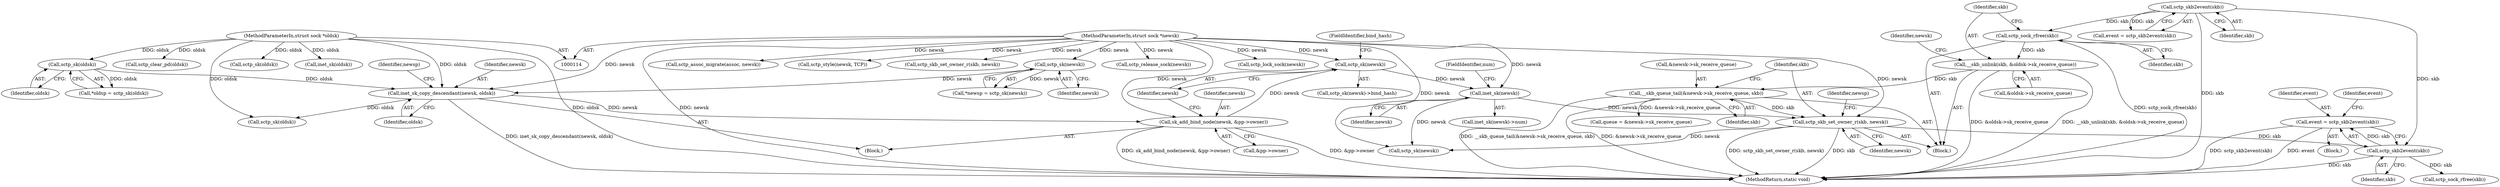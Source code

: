 digraph "0_linux_ea2bc483ff5caada7c4aa0d5fbf87d3a6590273d@pointer" {
"1000321" [label="(Call,event = sctp_skb2event(skb))"];
"1000323" [label="(Call,sctp_skb2event(skb))"];
"1000252" [label="(Call,sctp_skb2event(skb))"];
"1000275" [label="(Call,sctp_skb_set_owner_r(skb, newsk))"];
"1000269" [label="(Call,__skb_queue_tail(&newsk->sk_receive_queue, skb))"];
"1000263" [label="(Call,__skb_unlink(skb, &oldsk->sk_receive_queue))"];
"1000261" [label="(Call,sctp_sock_rfree(skb))"];
"1000191" [label="(Call,inet_sk(newsk))"];
"1000185" [label="(Call,sctp_sk(newsk))"];
"1000177" [label="(Call,sk_add_bind_node(newsk, &pp->owner))"];
"1000158" [label="(Call,inet_sk_copy_descendant(newsk, oldsk))"];
"1000128" [label="(Call,sctp_sk(newsk))"];
"1000116" [label="(MethodParameterIn,struct sock *newsk)"];
"1000123" [label="(Call,sctp_sk(oldsk))"];
"1000115" [label="(MethodParameterIn,struct sock *oldsk)"];
"1000193" [label="(FieldIdentifier,num)"];
"1000179" [label="(Call,&pp->owner)"];
"1000160" [label="(Identifier,oldsk)"];
"1000159" [label="(Identifier,newsk)"];
"1000352" [label="(Call,sctp_clear_pd(oldsk))"];
"1000185" [label="(Call,sctp_sk(newsk))"];
"1000191" [label="(Call,inet_sk(newsk))"];
"1000361" [label="(Call,sctp_assoc_migrate(assoc, newsk))"];
"1000163" [label="(Identifier,newsp)"];
"1000281" [label="(Identifier,newsp)"];
"1000384" [label="(MethodReturn,static void)"];
"1000263" [label="(Call,__skb_unlink(skb, &oldsk->sk_receive_queue))"];
"1000322" [label="(Identifier,event)"];
"1000192" [label="(Identifier,newsk)"];
"1000276" [label="(Identifier,skb)"];
"1000124" [label="(Identifier,oldsk)"];
"1000295" [label="(Call,sctp_sk(oldsk))"];
"1000324" [label="(Identifier,skb)"];
"1000177" [label="(Call,sk_add_bind_node(newsk, &pp->owner))"];
"1000158" [label="(Call,inet_sk_copy_descendant(newsk, oldsk))"];
"1000270" [label="(Call,&newsk->sk_receive_queue)"];
"1000260" [label="(Block,)"];
"1000116" [label="(MethodParameterIn,struct sock *newsk)"];
"1000195" [label="(Call,inet_sk(oldsk))"];
"1000277" [label="(Identifier,newsk)"];
"1000123" [label="(Call,sctp_sk(oldsk))"];
"1000253" [label="(Identifier,skb)"];
"1000272" [label="(Identifier,newsk)"];
"1000314" [label="(Call,queue = &newsk->sk_receive_queue)"];
"1000320" [label="(Block,)"];
"1000126" [label="(Call,*newsp = sctp_sk(newsk))"];
"1000274" [label="(Identifier,skb)"];
"1000174" [label="(Call,sctp_sk(oldsk))"];
"1000128" [label="(Call,sctp_sk(newsk))"];
"1000265" [label="(Call,&oldsk->sk_receive_queue)"];
"1000269" [label="(Call,__skb_queue_tail(&newsk->sk_receive_queue, skb))"];
"1000369" [label="(Call,sctp_style(newsk, TCP))"];
"1000328" [label="(Identifier,event)"];
"1000275" [label="(Call,sctp_skb_set_owner_r(skb, newsk))"];
"1000264" [label="(Identifier,skb)"];
"1000262" [label="(Identifier,skb)"];
"1000187" [label="(FieldIdentifier,bind_hash)"];
"1000261" [label="(Call,sctp_sock_rfree(skb))"];
"1000190" [label="(Call,inet_sk(newsk)->num)"];
"1000119" [label="(Block,)"];
"1000343" [label="(Call,sctp_skb_set_owner_r(skb, newsk))"];
"1000186" [label="(Identifier,newsk)"];
"1000252" [label="(Call,sctp_skb2event(skb))"];
"1000332" [label="(Call,sctp_sock_rfree(skb))"];
"1000129" [label="(Identifier,newsk)"];
"1000321" [label="(Call,event = sctp_skb2event(skb))"];
"1000115" [label="(MethodParameterIn,struct sock *oldsk)"];
"1000382" [label="(Call,sctp_release_sock(newsk))"];
"1000323" [label="(Call,sctp_skb2event(skb))"];
"1000121" [label="(Call,*oldsp = sctp_sk(oldsk))"];
"1000184" [label="(Call,sctp_sk(newsk)->bind_hash)"];
"1000359" [label="(Call,sctp_lock_sock(newsk))"];
"1000285" [label="(Call,sctp_sk(newsk))"];
"1000178" [label="(Identifier,newsk)"];
"1000250" [label="(Call,event = sctp_skb2event(skb))"];
"1000321" -> "1000320"  [label="AST: "];
"1000321" -> "1000323"  [label="CFG: "];
"1000322" -> "1000321"  [label="AST: "];
"1000323" -> "1000321"  [label="AST: "];
"1000328" -> "1000321"  [label="CFG: "];
"1000321" -> "1000384"  [label="DDG: event"];
"1000321" -> "1000384"  [label="DDG: sctp_skb2event(skb)"];
"1000323" -> "1000321"  [label="DDG: skb"];
"1000323" -> "1000324"  [label="CFG: "];
"1000324" -> "1000323"  [label="AST: "];
"1000323" -> "1000384"  [label="DDG: skb"];
"1000252" -> "1000323"  [label="DDG: skb"];
"1000275" -> "1000323"  [label="DDG: skb"];
"1000323" -> "1000332"  [label="DDG: skb"];
"1000252" -> "1000250"  [label="AST: "];
"1000252" -> "1000253"  [label="CFG: "];
"1000253" -> "1000252"  [label="AST: "];
"1000250" -> "1000252"  [label="CFG: "];
"1000252" -> "1000384"  [label="DDG: skb"];
"1000252" -> "1000250"  [label="DDG: skb"];
"1000252" -> "1000261"  [label="DDG: skb"];
"1000275" -> "1000260"  [label="AST: "];
"1000275" -> "1000277"  [label="CFG: "];
"1000276" -> "1000275"  [label="AST: "];
"1000277" -> "1000275"  [label="AST: "];
"1000281" -> "1000275"  [label="CFG: "];
"1000275" -> "1000384"  [label="DDG: sctp_skb_set_owner_r(skb, newsk)"];
"1000275" -> "1000384"  [label="DDG: skb"];
"1000269" -> "1000275"  [label="DDG: skb"];
"1000191" -> "1000275"  [label="DDG: newsk"];
"1000116" -> "1000275"  [label="DDG: newsk"];
"1000275" -> "1000285"  [label="DDG: newsk"];
"1000269" -> "1000260"  [label="AST: "];
"1000269" -> "1000274"  [label="CFG: "];
"1000270" -> "1000269"  [label="AST: "];
"1000274" -> "1000269"  [label="AST: "];
"1000276" -> "1000269"  [label="CFG: "];
"1000269" -> "1000384"  [label="DDG: __skb_queue_tail(&newsk->sk_receive_queue, skb)"];
"1000269" -> "1000384"  [label="DDG: &newsk->sk_receive_queue"];
"1000263" -> "1000269"  [label="DDG: skb"];
"1000269" -> "1000314"  [label="DDG: &newsk->sk_receive_queue"];
"1000263" -> "1000260"  [label="AST: "];
"1000263" -> "1000265"  [label="CFG: "];
"1000264" -> "1000263"  [label="AST: "];
"1000265" -> "1000263"  [label="AST: "];
"1000272" -> "1000263"  [label="CFG: "];
"1000263" -> "1000384"  [label="DDG: &oldsk->sk_receive_queue"];
"1000263" -> "1000384"  [label="DDG: __skb_unlink(skb, &oldsk->sk_receive_queue)"];
"1000261" -> "1000263"  [label="DDG: skb"];
"1000261" -> "1000260"  [label="AST: "];
"1000261" -> "1000262"  [label="CFG: "];
"1000262" -> "1000261"  [label="AST: "];
"1000264" -> "1000261"  [label="CFG: "];
"1000261" -> "1000384"  [label="DDG: sctp_sock_rfree(skb)"];
"1000191" -> "1000190"  [label="AST: "];
"1000191" -> "1000192"  [label="CFG: "];
"1000192" -> "1000191"  [label="AST: "];
"1000193" -> "1000191"  [label="CFG: "];
"1000185" -> "1000191"  [label="DDG: newsk"];
"1000116" -> "1000191"  [label="DDG: newsk"];
"1000191" -> "1000285"  [label="DDG: newsk"];
"1000185" -> "1000184"  [label="AST: "];
"1000185" -> "1000186"  [label="CFG: "];
"1000186" -> "1000185"  [label="AST: "];
"1000187" -> "1000185"  [label="CFG: "];
"1000177" -> "1000185"  [label="DDG: newsk"];
"1000116" -> "1000185"  [label="DDG: newsk"];
"1000177" -> "1000119"  [label="AST: "];
"1000177" -> "1000179"  [label="CFG: "];
"1000178" -> "1000177"  [label="AST: "];
"1000179" -> "1000177"  [label="AST: "];
"1000186" -> "1000177"  [label="CFG: "];
"1000177" -> "1000384"  [label="DDG: &pp->owner"];
"1000177" -> "1000384"  [label="DDG: sk_add_bind_node(newsk, &pp->owner)"];
"1000158" -> "1000177"  [label="DDG: newsk"];
"1000116" -> "1000177"  [label="DDG: newsk"];
"1000158" -> "1000119"  [label="AST: "];
"1000158" -> "1000160"  [label="CFG: "];
"1000159" -> "1000158"  [label="AST: "];
"1000160" -> "1000158"  [label="AST: "];
"1000163" -> "1000158"  [label="CFG: "];
"1000158" -> "1000384"  [label="DDG: inet_sk_copy_descendant(newsk, oldsk)"];
"1000128" -> "1000158"  [label="DDG: newsk"];
"1000116" -> "1000158"  [label="DDG: newsk"];
"1000123" -> "1000158"  [label="DDG: oldsk"];
"1000115" -> "1000158"  [label="DDG: oldsk"];
"1000158" -> "1000174"  [label="DDG: oldsk"];
"1000128" -> "1000126"  [label="AST: "];
"1000128" -> "1000129"  [label="CFG: "];
"1000129" -> "1000128"  [label="AST: "];
"1000126" -> "1000128"  [label="CFG: "];
"1000128" -> "1000126"  [label="DDG: newsk"];
"1000116" -> "1000128"  [label="DDG: newsk"];
"1000116" -> "1000114"  [label="AST: "];
"1000116" -> "1000384"  [label="DDG: newsk"];
"1000116" -> "1000285"  [label="DDG: newsk"];
"1000116" -> "1000343"  [label="DDG: newsk"];
"1000116" -> "1000359"  [label="DDG: newsk"];
"1000116" -> "1000361"  [label="DDG: newsk"];
"1000116" -> "1000369"  [label="DDG: newsk"];
"1000116" -> "1000382"  [label="DDG: newsk"];
"1000123" -> "1000121"  [label="AST: "];
"1000123" -> "1000124"  [label="CFG: "];
"1000124" -> "1000123"  [label="AST: "];
"1000121" -> "1000123"  [label="CFG: "];
"1000123" -> "1000121"  [label="DDG: oldsk"];
"1000115" -> "1000123"  [label="DDG: oldsk"];
"1000115" -> "1000114"  [label="AST: "];
"1000115" -> "1000384"  [label="DDG: oldsk"];
"1000115" -> "1000174"  [label="DDG: oldsk"];
"1000115" -> "1000195"  [label="DDG: oldsk"];
"1000115" -> "1000295"  [label="DDG: oldsk"];
"1000115" -> "1000352"  [label="DDG: oldsk"];
}
